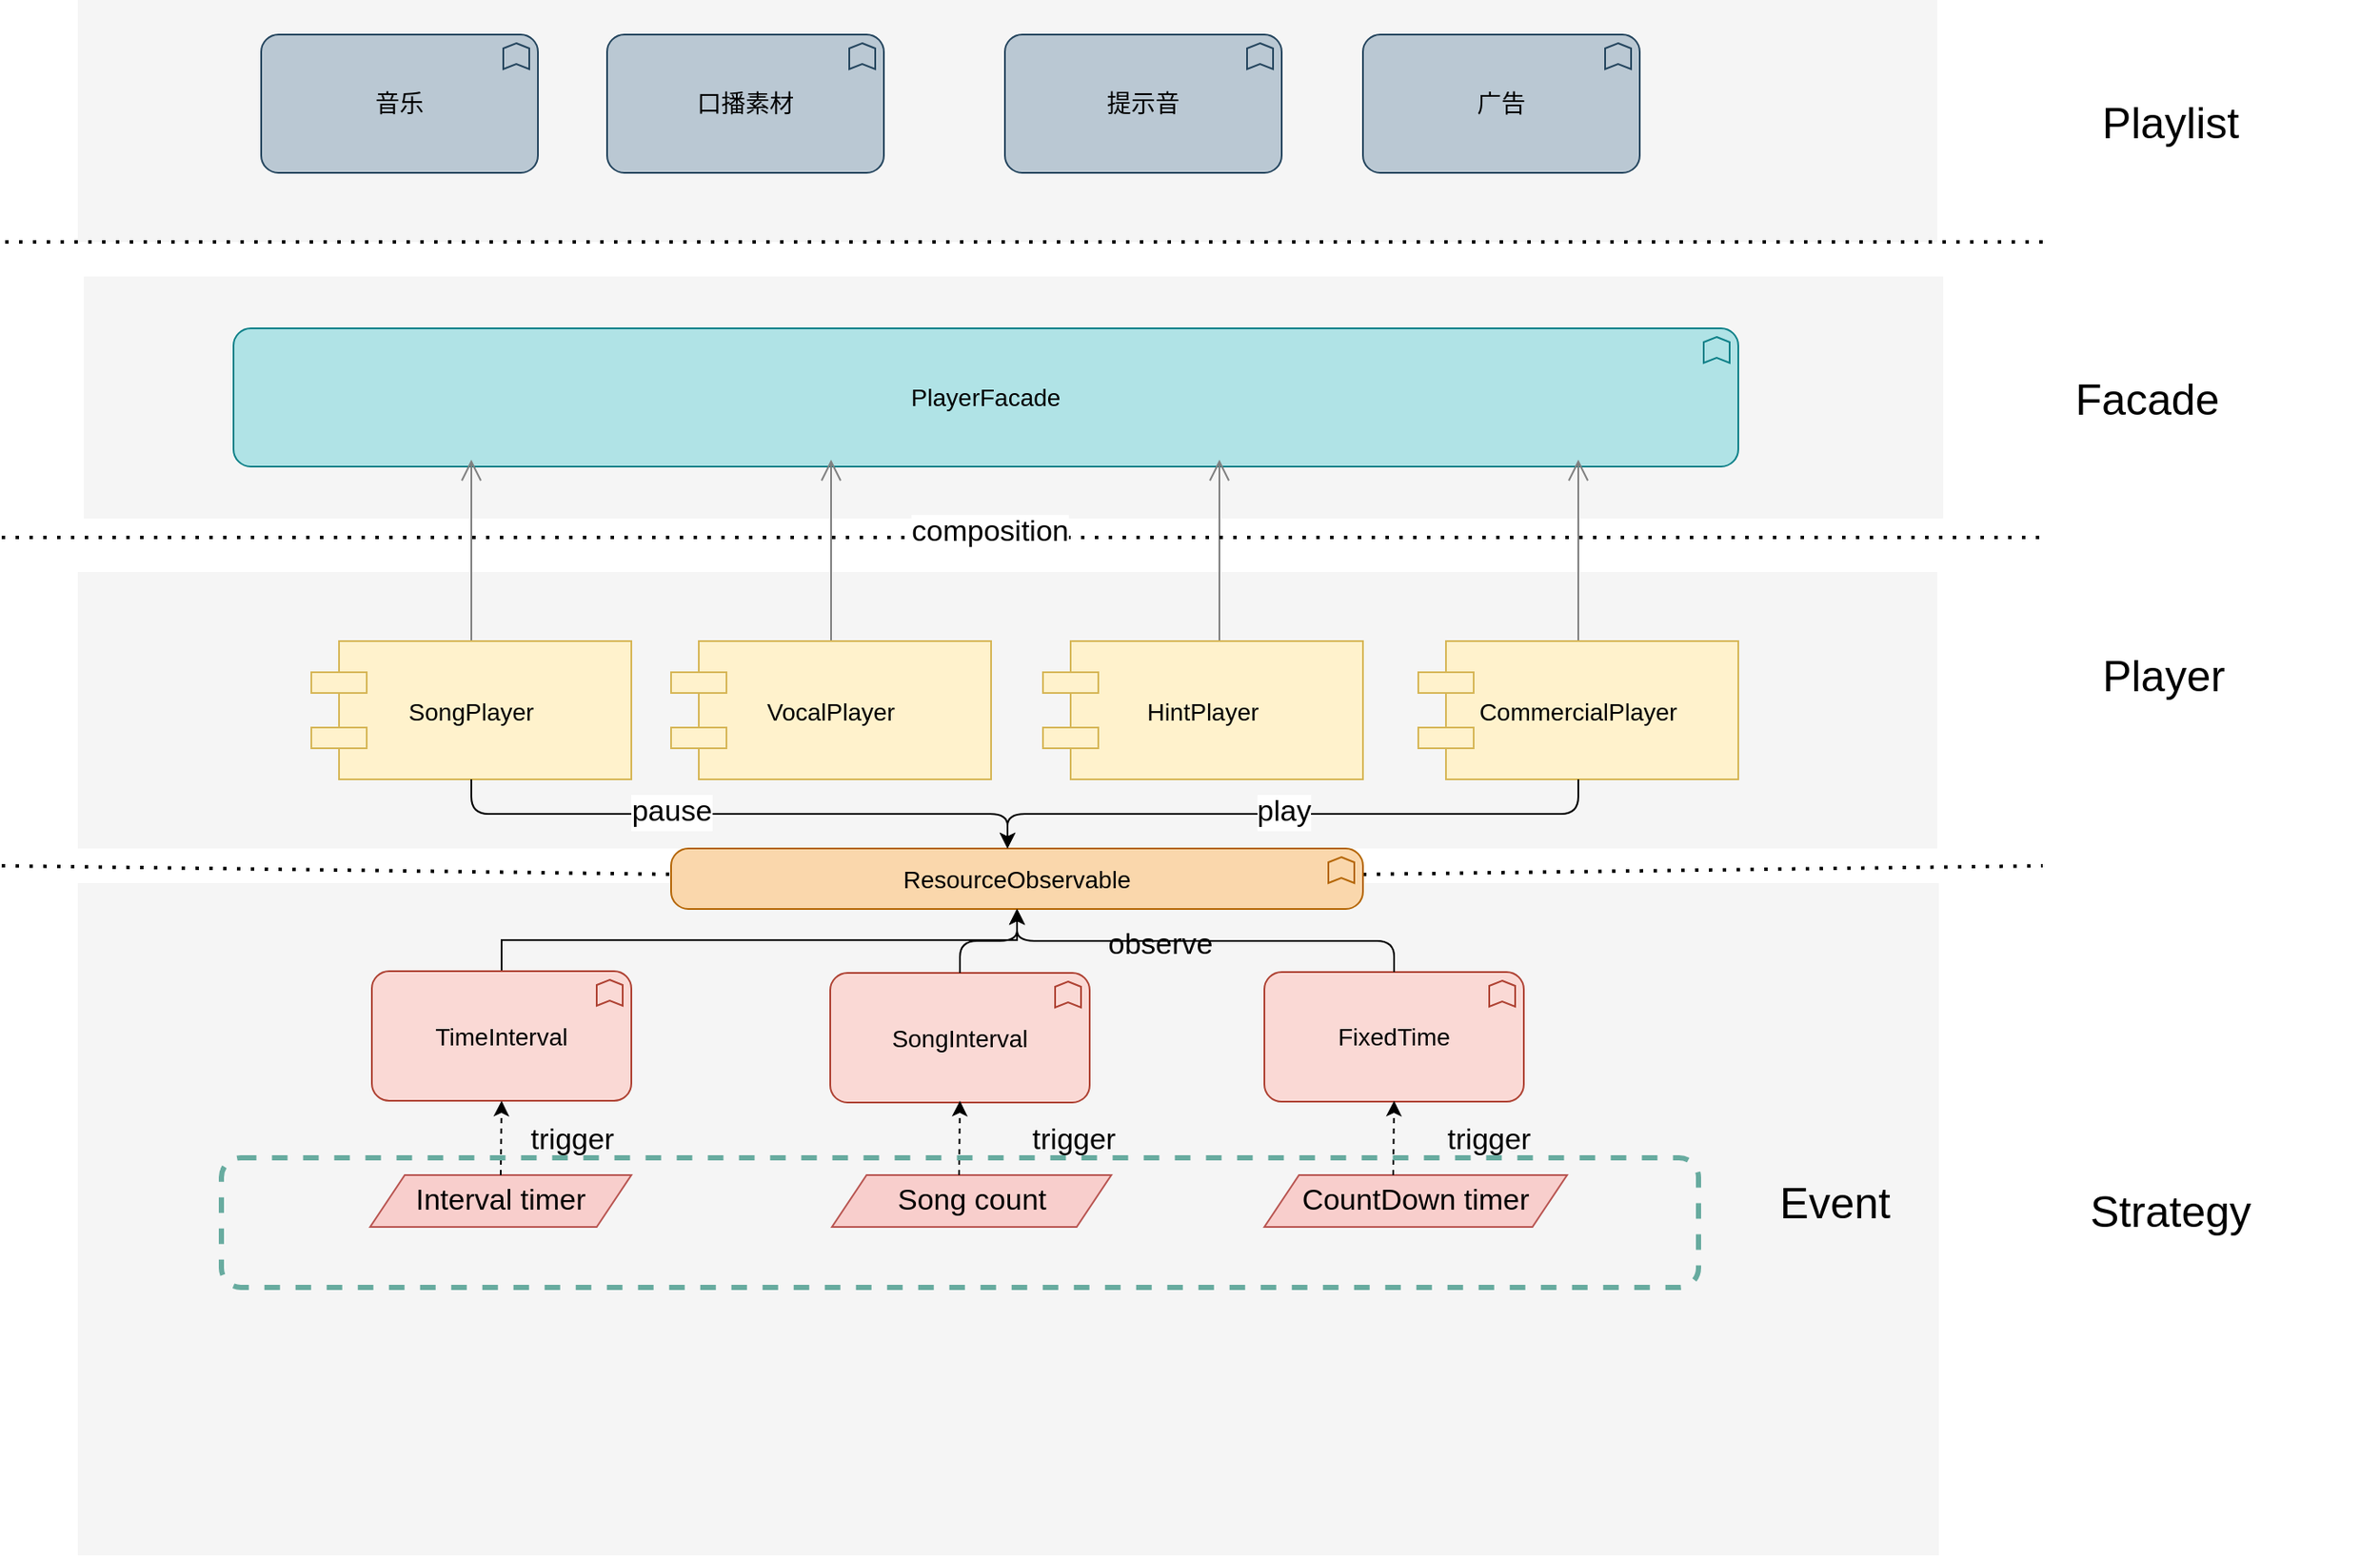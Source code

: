<mxfile version="14.9.9" type="github">
  <diagram id="6I0OCvxSQrVGMHxT2VVA" name="Page-1">
    <mxGraphModel dx="2431" dy="1282" grid="1" gridSize="10" guides="1" tooltips="1" connect="1" arrows="1" fold="1" page="1" pageScale="1" pageWidth="850" pageHeight="1100" math="0" shadow="0">
      <root>
        <mxCell id="0" />
        <mxCell id="1" parent="0" />
        <mxCell id="7Nxe6CDJm95LbghUJ3Ev-57" value="" style="whiteSpace=wrap;html=1;strokeColor=none;strokeWidth=1;fillColor=#f5f5f5;fontSize=14;" parent="1" vertex="1">
          <mxGeometry x="197.5" y="240" width="1075" height="140" as="geometry" />
        </mxCell>
        <mxCell id="7Nxe6CDJm95LbghUJ3Ev-59" value="PlayerFacade" style="html=1;whiteSpace=wrap;fillColor=#b0e3e6;shape=mxgraph.archimate3.application;appType=func;archiType=rounded;fontSize=14;strokeColor=#0e8088;" parent="1" vertex="1">
          <mxGeometry x="284" y="270" width="870" height="80" as="geometry" />
        </mxCell>
        <mxCell id="dKdSaXE48SgPbhcamS2K-30" value="" style="whiteSpace=wrap;html=1;strokeColor=none;strokeWidth=1;fillColor=#f5f5f5;fontSize=14;" parent="1" vertex="1">
          <mxGeometry x="194" y="591" width="1076" height="389" as="geometry" />
        </mxCell>
        <mxCell id="dKdSaXE48SgPbhcamS2K-31" value="" style="whiteSpace=wrap;html=1;strokeColor=none;strokeWidth=1;fillColor=#f5f5f5;fontSize=14;" parent="1" vertex="1">
          <mxGeometry x="194" y="411" width="1075" height="160" as="geometry" />
        </mxCell>
        <mxCell id="dKdSaXE48SgPbhcamS2K-46" style="edgeStyle=elbowEdgeStyle;rounded=1;elbow=vertical;html=1;startSize=10;endArrow=open;endFill=0;endSize=10;jettySize=auto;orthogonalLoop=1;strokeColor=#808080;fontSize=14;" parent="1" source="dKdSaXE48SgPbhcamS2K-47" edge="1">
          <mxGeometry relative="1" as="geometry">
            <mxPoint x="421.5" y="346" as="targetPoint" />
          </mxGeometry>
        </mxCell>
        <mxCell id="dKdSaXE48SgPbhcamS2K-47" value="SongPlayer" style="shape=component;align=center;fillColor=#fff2cc;fontSize=14;strokeColor=#d6b656;" parent="1" vertex="1">
          <mxGeometry x="329" y="451" width="185" height="80" as="geometry" />
        </mxCell>
        <mxCell id="dKdSaXE48SgPbhcamS2K-48" style="edgeStyle=elbowEdgeStyle;rounded=1;elbow=vertical;html=1;startSize=10;endArrow=open;endFill=0;endSize=10;jettySize=auto;orthogonalLoop=1;strokeColor=#808080;fontSize=14;" parent="1" source="dKdSaXE48SgPbhcamS2K-49" edge="1">
          <mxGeometry relative="1" as="geometry">
            <mxPoint x="629.5" y="346" as="targetPoint" />
          </mxGeometry>
        </mxCell>
        <mxCell id="dKdSaXE48SgPbhcamS2K-49" value="VocalPlayer" style="shape=component;align=center;fillColor=#fff2cc;fontSize=14;strokeColor=#d6b656;" parent="1" vertex="1">
          <mxGeometry x="537" y="451" width="185" height="80" as="geometry" />
        </mxCell>
        <mxCell id="dKdSaXE48SgPbhcamS2K-50" style="edgeStyle=elbowEdgeStyle;rounded=1;elbow=vertical;html=1;startSize=10;endArrow=open;endFill=0;endSize=10;jettySize=auto;orthogonalLoop=1;strokeColor=#808080;fontSize=14;" parent="1" edge="1">
          <mxGeometry relative="1" as="geometry">
            <mxPoint x="854" y="451" as="sourcePoint" />
            <mxPoint x="854" y="346" as="targetPoint" />
          </mxGeometry>
        </mxCell>
        <mxCell id="dKdSaXE48SgPbhcamS2K-52" style="edgeStyle=elbowEdgeStyle;rounded=1;elbow=vertical;html=1;startSize=10;endArrow=open;endFill=0;endSize=10;jettySize=auto;orthogonalLoop=1;strokeColor=#808080;fontSize=14;" parent="1" source="dKdSaXE48SgPbhcamS2K-53" edge="1">
          <mxGeometry relative="1" as="geometry">
            <mxPoint x="1061.5" y="346" as="targetPoint" />
          </mxGeometry>
        </mxCell>
        <mxCell id="dKdSaXE48SgPbhcamS2K-53" value="CommercialPlayer" style="shape=component;align=center;fillColor=#fff2cc;fontSize=14;strokeColor=#d6b656;" parent="1" vertex="1">
          <mxGeometry x="969" y="451" width="185" height="80" as="geometry" />
        </mxCell>
        <mxCell id="dKdSaXE48SgPbhcamS2K-58" value="Strategy" style="text;html=1;strokeColor=none;fillColor=none;align=center;verticalAlign=middle;whiteSpace=wrap;fontSize=25;" parent="1" vertex="1">
          <mxGeometry x="1284" y="770" width="240" height="20" as="geometry" />
        </mxCell>
        <mxCell id="dKdSaXE48SgPbhcamS2K-59" value="Player" style="text;html=1;strokeColor=none;fillColor=none;align=center;verticalAlign=middle;whiteSpace=wrap;fontSize=25;" parent="1" vertex="1">
          <mxGeometry x="1280" y="460" width="240" height="20" as="geometry" />
        </mxCell>
        <mxCell id="7Nxe6CDJm95LbghUJ3Ev-4" value="" style="endArrow=none;dashed=1;html=1;dashPattern=1 3;strokeWidth=2;" parent="1" edge="1">
          <mxGeometry width="50" height="50" relative="1" as="geometry">
            <mxPoint x="150" y="391" as="sourcePoint" />
            <mxPoint x="1330" y="391" as="targetPoint" />
          </mxGeometry>
        </mxCell>
        <mxCell id="7Nxe6CDJm95LbghUJ3Ev-63" value="composition" style="edgeLabel;html=1;align=center;verticalAlign=middle;resizable=0;points=[];fontSize=17;" parent="7Nxe6CDJm95LbghUJ3Ev-4" vertex="1" connectable="0">
          <mxGeometry x="-0.032" y="3" relative="1" as="geometry">
            <mxPoint as="offset" />
          </mxGeometry>
        </mxCell>
        <mxCell id="7Nxe6CDJm95LbghUJ3Ev-5" value="" style="endArrow=none;dashed=1;html=1;dashPattern=1 3;strokeWidth=2;startArrow=none;" parent="1" source="7Nxe6CDJm95LbghUJ3Ev-64" edge="1">
          <mxGeometry width="50" height="50" relative="1" as="geometry">
            <mxPoint x="150" y="581" as="sourcePoint" />
            <mxPoint x="1330" y="581" as="targetPoint" />
          </mxGeometry>
        </mxCell>
        <mxCell id="7Nxe6CDJm95LbghUJ3Ev-44" value="" style="whiteSpace=wrap;html=1;strokeColor=none;strokeWidth=1;fillColor=#f5f5f5;fontSize=14;" parent="1" vertex="1">
          <mxGeometry x="194" y="80" width="1075" height="140" as="geometry" />
        </mxCell>
        <mxCell id="7Nxe6CDJm95LbghUJ3Ev-45" value="" style="endArrow=none;dashed=1;html=1;dashPattern=1 3;strokeWidth=2;" parent="1" edge="1">
          <mxGeometry width="50" height="50" relative="1" as="geometry">
            <mxPoint x="152" y="220" as="sourcePoint" />
            <mxPoint x="1332" y="220" as="targetPoint" />
          </mxGeometry>
        </mxCell>
        <mxCell id="7Nxe6CDJm95LbghUJ3Ev-46" value="Playlist" style="text;html=1;strokeColor=none;fillColor=none;align=center;verticalAlign=middle;whiteSpace=wrap;fontSize=25;" parent="1" vertex="1">
          <mxGeometry x="1284" y="140" width="240" height="20" as="geometry" />
        </mxCell>
        <mxCell id="7Nxe6CDJm95LbghUJ3Ev-47" value="音乐" style="html=1;whiteSpace=wrap;fillColor=#bac8d3;shape=mxgraph.archimate3.application;appType=func;archiType=rounded;fontSize=14;strokeColor=#23445d;" parent="1" vertex="1">
          <mxGeometry x="300" y="100" width="160" height="80" as="geometry" />
        </mxCell>
        <mxCell id="7Nxe6CDJm95LbghUJ3Ev-73" style="rounded=0;orthogonalLoop=1;jettySize=auto;html=1;exitX=0.5;exitY=0;exitDx=0;exitDy=0;exitPerimeter=0;fontSize=25;startArrow=none;startFill=0;edgeStyle=elbowEdgeStyle;elbow=vertical;" parent="1" source="7Nxe6CDJm95LbghUJ3Ev-49" target="7Nxe6CDJm95LbghUJ3Ev-64" edge="1">
          <mxGeometry relative="1" as="geometry" />
        </mxCell>
        <mxCell id="7Nxe6CDJm95LbghUJ3Ev-49" value="TimeInterval" style="html=1;whiteSpace=wrap;fillColor=#fad9d5;shape=mxgraph.archimate3.application;appType=func;archiType=rounded;fontSize=14;strokeColor=#ae4132;" parent="1" vertex="1">
          <mxGeometry x="364" y="642" width="150" height="75" as="geometry" />
        </mxCell>
        <mxCell id="7Nxe6CDJm95LbghUJ3Ev-50" value="SongInterval" style="html=1;whiteSpace=wrap;fillColor=#fad9d5;shape=mxgraph.archimate3.application;appType=func;archiType=rounded;fontSize=14;strokeColor=#ae4132;" parent="1" vertex="1">
          <mxGeometry x="629" y="643" width="150" height="75" as="geometry" />
        </mxCell>
        <mxCell id="7Nxe6CDJm95LbghUJ3Ev-51" value="FixedTime" style="html=1;whiteSpace=wrap;fillColor=#fad9d5;shape=mxgraph.archimate3.application;appType=func;archiType=rounded;fontSize=14;strokeColor=#ae4132;" parent="1" vertex="1">
          <mxGeometry x="880" y="642.5" width="150" height="75" as="geometry" />
        </mxCell>
        <mxCell id="7Nxe6CDJm95LbghUJ3Ev-61" value="Facade" style="text;html=1;align=center;verticalAlign=middle;resizable=0;points=[];autosize=1;strokeColor=none;fontSize=25;" parent="1" vertex="1">
          <mxGeometry x="1340" y="290" width="100" height="40" as="geometry" />
        </mxCell>
        <mxCell id="7Nxe6CDJm95LbghUJ3Ev-64" value="ResourceObservable" style="html=1;whiteSpace=wrap;fillColor=#fad7ac;shape=mxgraph.archimate3.application;appType=func;archiType=rounded;fontSize=14;strokeColor=#b46504;" parent="1" vertex="1">
          <mxGeometry x="537" y="571" width="400" height="35" as="geometry" />
        </mxCell>
        <mxCell id="7Nxe6CDJm95LbghUJ3Ev-65" value="" style="endArrow=none;dashed=1;html=1;dashPattern=1 3;strokeWidth=2;" parent="1" target="7Nxe6CDJm95LbghUJ3Ev-64" edge="1">
          <mxGeometry width="50" height="50" relative="1" as="geometry">
            <mxPoint x="150" y="581" as="sourcePoint" />
            <mxPoint x="1330" y="581" as="targetPoint" />
          </mxGeometry>
        </mxCell>
        <mxCell id="GGs9IC4KlJckfssgRSHZ-1" value="HintPlayer" style="shape=component;align=center;fillColor=#fff2cc;fontSize=14;strokeColor=#d6b656;" vertex="1" parent="1">
          <mxGeometry x="752" y="451" width="185" height="80" as="geometry" />
        </mxCell>
        <mxCell id="GGs9IC4KlJckfssgRSHZ-6" value="" style="endArrow=classic;html=1;fontSize=20;entryX=0.5;entryY=1;entryDx=0;entryDy=0;entryPerimeter=0;exitX=0.5;exitY=0;exitDx=0;exitDy=0;exitPerimeter=0;edgeStyle=elbowEdgeStyle;elbow=vertical;" edge="1" parent="1" source="7Nxe6CDJm95LbghUJ3Ev-51" target="7Nxe6CDJm95LbghUJ3Ev-64">
          <mxGeometry width="50" height="50" relative="1" as="geometry">
            <mxPoint x="1070" y="650" as="sourcePoint" />
            <mxPoint x="1120" y="600" as="targetPoint" />
          </mxGeometry>
        </mxCell>
        <mxCell id="GGs9IC4KlJckfssgRSHZ-7" value="" style="endArrow=classic;html=1;fontSize=20;exitX=0.5;exitY=0;exitDx=0;exitDy=0;exitPerimeter=0;edgeStyle=elbowEdgeStyle;elbow=vertical;entryX=0.5;entryY=1;entryDx=0;entryDy=0;entryPerimeter=0;" edge="1" parent="1" source="7Nxe6CDJm95LbghUJ3Ev-50" target="7Nxe6CDJm95LbghUJ3Ev-64">
          <mxGeometry width="50" height="50" relative="1" as="geometry">
            <mxPoint x="820" y="580" as="sourcePoint" />
            <mxPoint x="730" y="610" as="targetPoint" />
          </mxGeometry>
        </mxCell>
        <mxCell id="GGs9IC4KlJckfssgRSHZ-8" value="observe" style="text;html=1;strokeColor=none;fillColor=none;align=center;verticalAlign=middle;whiteSpace=wrap;rounded=0;fontSize=17;" vertex="1" parent="1">
          <mxGeometry x="790" y="620" width="60" height="14" as="geometry" />
        </mxCell>
        <mxCell id="GGs9IC4KlJckfssgRSHZ-10" value="" style="endArrow=classic;html=1;fontSize=20;exitX=0.5;exitY=1;exitDx=0;exitDy=0;entryX=0.5;entryY=1;entryDx=0;entryDy=0;edgeStyle=elbowEdgeStyle;elbow=vertical;" edge="1" parent="1" source="dKdSaXE48SgPbhcamS2K-47" target="dKdSaXE48SgPbhcamS2K-31">
          <mxGeometry width="50" height="50" relative="1" as="geometry">
            <mxPoint x="820" y="580" as="sourcePoint" />
            <mxPoint x="870" y="530" as="targetPoint" />
          </mxGeometry>
        </mxCell>
        <mxCell id="GGs9IC4KlJckfssgRSHZ-11" value="pause" style="edgeLabel;html=1;align=center;verticalAlign=middle;resizable=0;points=[];fontSize=17;" vertex="1" connectable="0" parent="GGs9IC4KlJckfssgRSHZ-10">
          <mxGeometry x="-0.357" y="1" relative="1" as="geometry">
            <mxPoint x="23" as="offset" />
          </mxGeometry>
        </mxCell>
        <mxCell id="GGs9IC4KlJckfssgRSHZ-12" value="" style="endArrow=classic;html=1;fontSize=20;exitX=0.5;exitY=1;exitDx=0;exitDy=0;entryX=0.5;entryY=1;entryDx=0;entryDy=0;edgeStyle=elbowEdgeStyle;elbow=vertical;" edge="1" parent="1" source="dKdSaXE48SgPbhcamS2K-53" target="dKdSaXE48SgPbhcamS2K-31">
          <mxGeometry width="50" height="50" relative="1" as="geometry">
            <mxPoint x="820" y="580" as="sourcePoint" />
            <mxPoint x="870" y="530" as="targetPoint" />
          </mxGeometry>
        </mxCell>
        <mxCell id="GGs9IC4KlJckfssgRSHZ-13" value="play" style="edgeLabel;html=1;align=center;verticalAlign=middle;resizable=0;points=[];fontSize=17;" vertex="1" connectable="0" parent="GGs9IC4KlJckfssgRSHZ-12">
          <mxGeometry x="-0.149" y="3" relative="1" as="geometry">
            <mxPoint x="-33" y="-4" as="offset" />
          </mxGeometry>
        </mxCell>
        <mxCell id="GGs9IC4KlJckfssgRSHZ-14" value="Interval timer" style="shape=parallelogram;perimeter=parallelogramPerimeter;whiteSpace=wrap;html=1;fixedSize=1;fontSize=17;fillColor=#f8cecc;strokeColor=#b85450;" vertex="1" parent="1">
          <mxGeometry x="363" y="760" width="151" height="30" as="geometry" />
        </mxCell>
        <mxCell id="GGs9IC4KlJckfssgRSHZ-15" value="CountDown timer" style="shape=parallelogram;perimeter=parallelogramPerimeter;whiteSpace=wrap;html=1;fixedSize=1;fontSize=17;fillColor=#f8cecc;strokeColor=#b85450;" vertex="1" parent="1">
          <mxGeometry x="880" y="760" width="175" height="30" as="geometry" />
        </mxCell>
        <mxCell id="GGs9IC4KlJckfssgRSHZ-16" value="Song count" style="shape=parallelogram;perimeter=parallelogramPerimeter;whiteSpace=wrap;html=1;fixedSize=1;fontSize=17;fillColor=#f8cecc;strokeColor=#b85450;" vertex="1" parent="1">
          <mxGeometry x="630" y="760" width="161.5" height="30" as="geometry" />
        </mxCell>
        <mxCell id="GGs9IC4KlJckfssgRSHZ-17" value="" style="endArrow=classic;html=1;fontSize=17;dashed=1;exitX=0.5;exitY=0;exitDx=0;exitDy=0;" edge="1" parent="1" source="GGs9IC4KlJckfssgRSHZ-14">
          <mxGeometry width="50" height="50" relative="1" as="geometry">
            <mxPoint x="540" y="767" as="sourcePoint" />
            <mxPoint x="439" y="717" as="targetPoint" />
          </mxGeometry>
        </mxCell>
        <mxCell id="GGs9IC4KlJckfssgRSHZ-18" value="" style="endArrow=classic;html=1;fontSize=17;dashed=1;exitX=0.5;exitY=0;exitDx=0;exitDy=0;" edge="1" parent="1">
          <mxGeometry width="50" height="50" relative="1" as="geometry">
            <mxPoint x="703.5" y="760" as="sourcePoint" />
            <mxPoint x="704" y="717" as="targetPoint" />
          </mxGeometry>
        </mxCell>
        <mxCell id="GGs9IC4KlJckfssgRSHZ-19" value="" style="endArrow=classic;html=1;fontSize=17;dashed=1;exitX=0.5;exitY=0;exitDx=0;exitDy=0;" edge="1" parent="1">
          <mxGeometry width="50" height="50" relative="1" as="geometry">
            <mxPoint x="954.5" y="760" as="sourcePoint" />
            <mxPoint x="955" y="717" as="targetPoint" />
          </mxGeometry>
        </mxCell>
        <mxCell id="GGs9IC4KlJckfssgRSHZ-20" value="trigger" style="text;html=1;strokeColor=none;fillColor=none;align=center;verticalAlign=middle;whiteSpace=wrap;rounded=0;fontSize=17;" vertex="1" parent="1">
          <mxGeometry x="460" y="730" width="40" height="20" as="geometry" />
        </mxCell>
        <mxCell id="GGs9IC4KlJckfssgRSHZ-22" value="trigger" style="text;html=1;strokeColor=none;fillColor=none;align=center;verticalAlign=middle;whiteSpace=wrap;rounded=0;fontSize=17;" vertex="1" parent="1">
          <mxGeometry x="750" y="730" width="40" height="20" as="geometry" />
        </mxCell>
        <mxCell id="GGs9IC4KlJckfssgRSHZ-23" value="trigger" style="text;html=1;strokeColor=none;fillColor=none;align=center;verticalAlign=middle;whiteSpace=wrap;rounded=0;fontSize=17;" vertex="1" parent="1">
          <mxGeometry x="990" y="730" width="40" height="20" as="geometry" />
        </mxCell>
        <mxCell id="GGs9IC4KlJckfssgRSHZ-24" value="" style="rounded=1;whiteSpace=wrap;html=1;fontSize=17;dashed=1;fillColor=none;strokeColor=#67AB9F;strokeWidth=3;" vertex="1" parent="1">
          <mxGeometry x="277" y="750" width="854" height="75" as="geometry" />
        </mxCell>
        <mxCell id="GGs9IC4KlJckfssgRSHZ-25" value="Event" style="text;html=1;strokeColor=none;fillColor=none;align=center;verticalAlign=middle;whiteSpace=wrap;rounded=0;fontSize=25;" vertex="1" parent="1">
          <mxGeometry x="1190" y="765" width="40" height="20" as="geometry" />
        </mxCell>
        <mxCell id="GGs9IC4KlJckfssgRSHZ-30" value="口播素材" style="html=1;whiteSpace=wrap;fillColor=#bac8d3;shape=mxgraph.archimate3.application;appType=func;archiType=rounded;fontSize=14;strokeColor=#23445d;" vertex="1" parent="1">
          <mxGeometry x="500" y="100" width="160" height="80" as="geometry" />
        </mxCell>
        <mxCell id="GGs9IC4KlJckfssgRSHZ-31" value="广告" style="html=1;whiteSpace=wrap;fillColor=#bac8d3;shape=mxgraph.archimate3.application;appType=func;archiType=rounded;fontSize=14;strokeColor=#23445d;" vertex="1" parent="1">
          <mxGeometry x="937" y="100" width="160" height="80" as="geometry" />
        </mxCell>
        <mxCell id="GGs9IC4KlJckfssgRSHZ-32" value="提示音" style="html=1;whiteSpace=wrap;fillColor=#bac8d3;shape=mxgraph.archimate3.application;appType=func;archiType=rounded;fontSize=14;strokeColor=#23445d;" vertex="1" parent="1">
          <mxGeometry x="730" y="100" width="160" height="80" as="geometry" />
        </mxCell>
      </root>
    </mxGraphModel>
  </diagram>
</mxfile>
